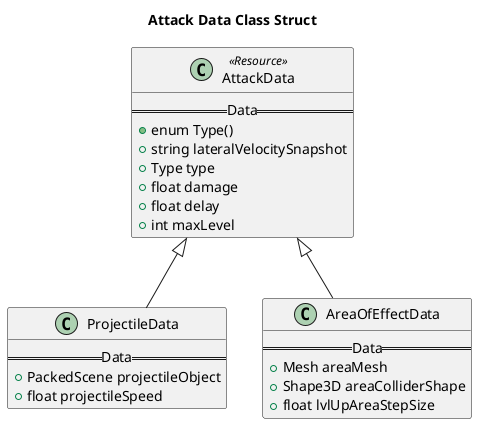 @startuml Attack Data Class Struct

title Attack Data Class Struct

class AttackData <<Resource>>{
    == Data ==
    + enum Type()
    + string lateralVelocitySnapshot
    + Type type
    + float damage
    + float delay
    + int maxLevel
}

class ProjectileData {
    == Data ==
    + PackedScene projectileObject
    + float projectileSpeed
}

class AreaOfEffectData {
    == Data ==
    + Mesh areaMesh
    + Shape3D areaColliderShape
    + float lvlUpAreaStepSize
}

AttackData <|-- ProjectileData
AttackData <|-- AreaOfEffectData

@enduml